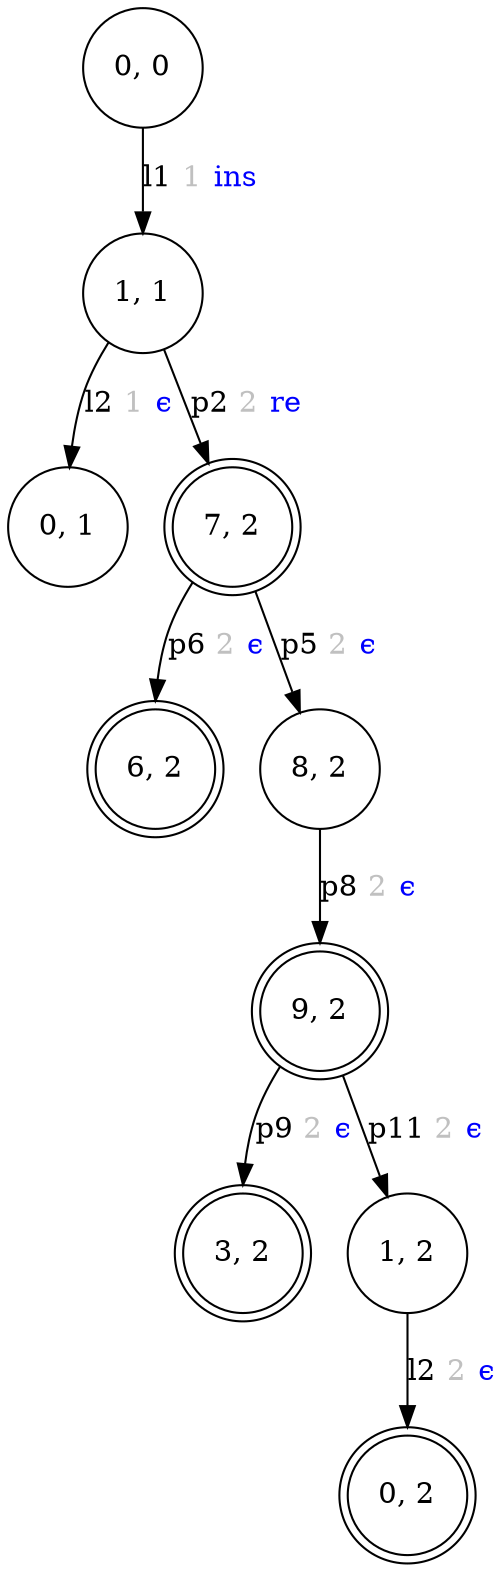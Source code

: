 digraph caso1_OS {
	"0, 0" -> "1, 1" [label=<l1 <FONT COLOR="grey">1</FONT> <FONT COLOR="blue">ins</FONT>>]
	"1, 1" -> "0, 1" [label=<l2 <FONT COLOR="grey">1</FONT> <FONT COLOR="blue">ϵ</FONT>>]
	"1, 1" -> "7, 2" [label=<p2 <FONT COLOR="grey">2</FONT> <FONT COLOR="blue">re</FONT>>]
	"7, 2" -> "6, 2" [label=<p6 <FONT COLOR="grey">2</FONT> <FONT COLOR="blue">ϵ</FONT>>]
	"7, 2" -> "8, 2" [label=<p5 <FONT COLOR="grey">2</FONT> <FONT COLOR="blue">ϵ</FONT>>]
	"8, 2" -> "9, 2" [label=<p8 <FONT COLOR="grey">2</FONT> <FONT COLOR="blue">ϵ</FONT>>]
	"9, 2" -> "3, 2" [label=<p9 <FONT COLOR="grey">2</FONT> <FONT COLOR="blue">ϵ</FONT>>]
	"9, 2" -> "1, 2" [label=<p11 <FONT COLOR="grey">2</FONT> <FONT COLOR="blue">ϵ</FONT>>]
	"1, 2" -> "0, 2" [label=<l2 <FONT COLOR="grey">2</FONT> <FONT COLOR="blue">ϵ</FONT>>]
	"0, 0" [shape=circle]
	"1, 1" [shape=circle]
	"0, 1" [shape=circle]
	"7, 2" [shape=doublecircle]
	"6, 2" [shape=doublecircle]
	"8, 2" [shape=circle]
	"9, 2" [shape=doublecircle]
	"3, 2" [shape=doublecircle]
	"1, 2" [shape=circle]
	"0, 2" [shape=doublecircle]
}
